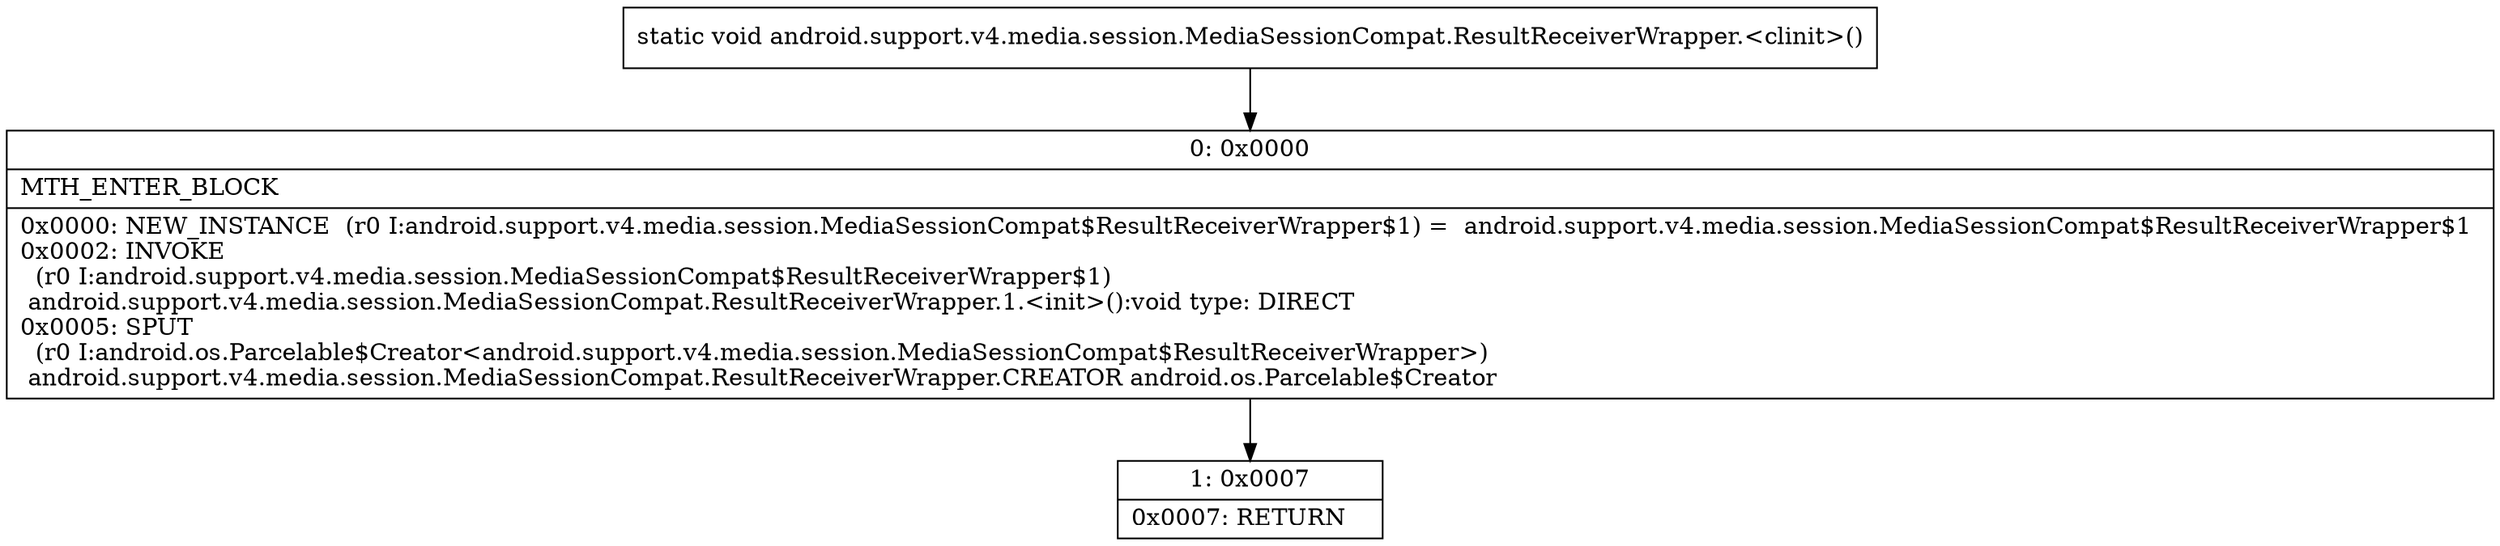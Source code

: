 digraph "CFG forandroid.support.v4.media.session.MediaSessionCompat.ResultReceiverWrapper.\<clinit\>()V" {
Node_0 [shape=record,label="{0\:\ 0x0000|MTH_ENTER_BLOCK\l|0x0000: NEW_INSTANCE  (r0 I:android.support.v4.media.session.MediaSessionCompat$ResultReceiverWrapper$1) =  android.support.v4.media.session.MediaSessionCompat$ResultReceiverWrapper$1 \l0x0002: INVOKE  \l  (r0 I:android.support.v4.media.session.MediaSessionCompat$ResultReceiverWrapper$1)\l android.support.v4.media.session.MediaSessionCompat.ResultReceiverWrapper.1.\<init\>():void type: DIRECT \l0x0005: SPUT  \l  (r0 I:android.os.Parcelable$Creator\<android.support.v4.media.session.MediaSessionCompat$ResultReceiverWrapper\>)\l android.support.v4.media.session.MediaSessionCompat.ResultReceiverWrapper.CREATOR android.os.Parcelable$Creator \l}"];
Node_1 [shape=record,label="{1\:\ 0x0007|0x0007: RETURN   \l}"];
MethodNode[shape=record,label="{static void android.support.v4.media.session.MediaSessionCompat.ResultReceiverWrapper.\<clinit\>() }"];
MethodNode -> Node_0;
Node_0 -> Node_1;
}

